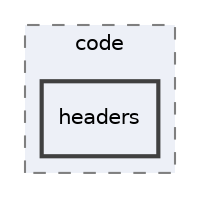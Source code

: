 digraph "Engine/code/headers"
{
 // LATEX_PDF_SIZE
  edge [fontname="Helvetica",fontsize="10",labelfontname="Helvetica",labelfontsize="10"];
  node [fontname="Helvetica",fontsize="10",shape=record];
  compound=true
  subgraph clusterdir_03c45408dc6cdfeb1c1c1423b91cb592 {
    graph [ bgcolor="#edf0f7", pencolor="grey50", style="filled,dashed,", label="code", fontname="Helvetica", fontsize="10", URL="dir_03c45408dc6cdfeb1c1c1423b91cb592.html"]
  dir_8028e3bb72c0c971063be8ad87ba00f1 [shape=box, label="headers", style="filled,bold,", fillcolor="#edf0f7", color="grey25", URL="dir_8028e3bb72c0c971063be8ad87ba00f1.html"];
  }
}
